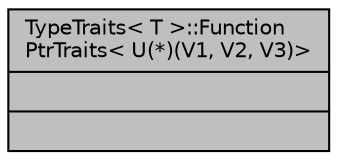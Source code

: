 digraph "TypeTraits&lt; T &gt;::FunctionPtrTraits&lt; U(*)(V1, V2, V3)&gt;"
{
  edge [fontname="Helvetica",fontsize="10",labelfontname="Helvetica",labelfontsize="10"];
  node [fontname="Helvetica",fontsize="10",shape=record];
  Node1 [label="{TypeTraits\< T \>::Function\lPtrTraits\< U(*)(V1, V2, V3)\>\n||}",height=0.2,width=0.4,color="black", fillcolor="grey75", style="filled", fontcolor="black"];
}
